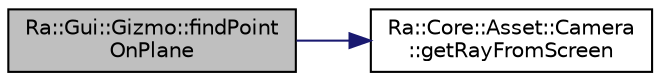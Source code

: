 digraph "Ra::Gui::Gizmo::findPointOnPlane"
{
 // INTERACTIVE_SVG=YES
 // LATEX_PDF_SIZE
  edge [fontname="Helvetica",fontsize="10",labelfontname="Helvetica",labelfontsize="10"];
  node [fontname="Helvetica",fontsize="10",shape=record];
  rankdir="LR";
  Node1 [label="Ra::Gui::Gizmo::findPoint\lOnPlane",height=0.2,width=0.4,color="black", fillcolor="grey75", style="filled", fontcolor="black",tooltip="Find a mouse-designed point on a 3D plane."];
  Node1 -> Node2 [color="midnightblue",fontsize="10",style="solid",fontname="Helvetica"];
  Node2 [label="Ra::Core::Asset::Camera\l::getRayFromScreen",height=0.2,width=0.4,color="black", fillcolor="white", style="filled",URL="$classRa_1_1Core_1_1Asset_1_1Camera.html#a79e1631d8cc94ca6430572a0bc38d076",tooltip=" "];
}
